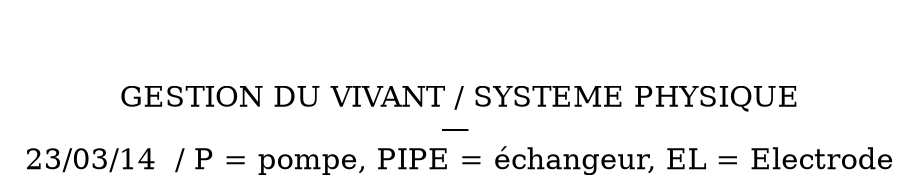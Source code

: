 	digraph {
	 label="\n\nGESTION DU VIVANT / SYSTEME PHYSIQUE\n— \n23/03/14  / P = pompe, PIPE = échangeur, EL = Electrode"
	 
	 }

